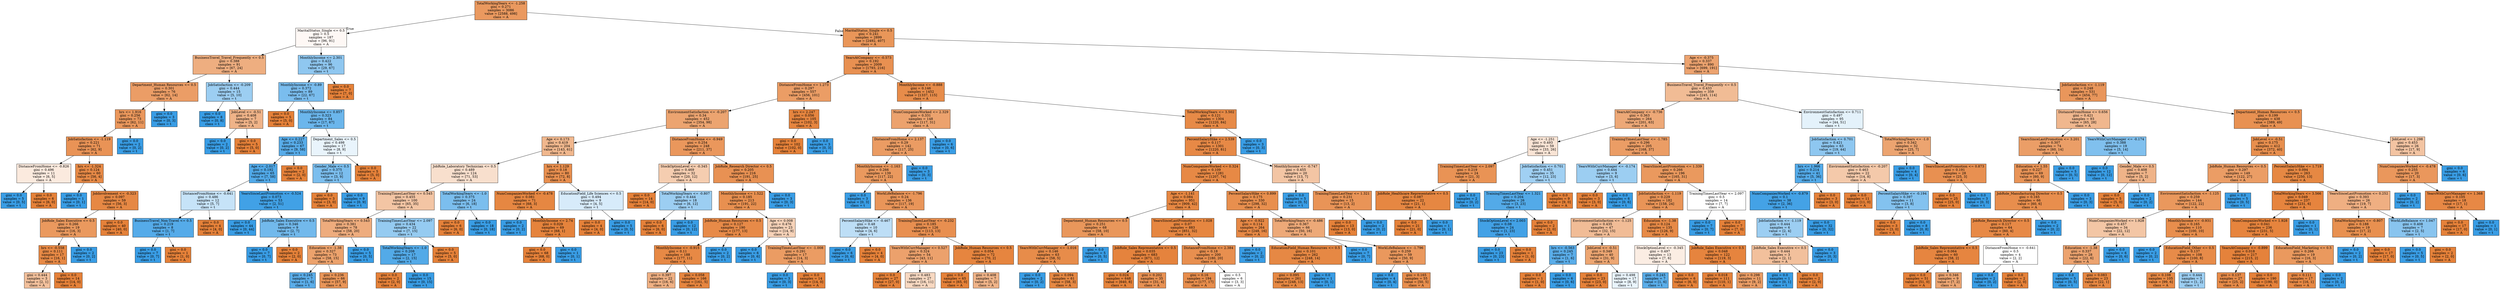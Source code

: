digraph Tree {
node [shape=box, style="filled", color="black"] ;
0 [label="TotalWorkingYears <= -1.258\ngini = 0.271\nsamples = 3086\nvalue = [2588, 498]\nclass = A", fillcolor="#ea995f"] ;
1 [label="MaritalStatus_Single <= 0.5\ngini = 0.5\nsamples = 187\nvalue = [96, 91]\nclass = A", fillcolor="#fef8f5"] ;
0 -> 1 [labeldistance=2.5, labelangle=45, headlabel="True"] ;
2 [label="BusinessTravel_Travel_Frequently <= 0.5\ngini = 0.388\nsamples = 91\nvalue = [67, 24]\nclass = A", fillcolor="#eeae80"] ;
1 -> 2 ;
3 [label="Department_Human Resources <= 0.5\ngini = 0.301\nsamples = 76\nvalue = [62, 14]\nclass = A", fillcolor="#eb9d66"] ;
2 -> 3 ;
4 [label="hrs <= 1.916\ngini = 0.256\nsamples = 73\nvalue = [62, 11]\nclass = A", fillcolor="#ea975c"] ;
3 -> 4 ;
5 [label="JobSatisfaction <= -1.119\ngini = 0.221\nsamples = 71\nvalue = [62, 9]\nclass = A", fillcolor="#e99356"] ;
4 -> 5 ;
6 [label="DistanceFromHome <= -0.826\ngini = 0.496\nsamples = 11\nvalue = [6, 5]\nclass = A", fillcolor="#fbeade"] ;
5 -> 6 ;
7 [label="gini = 0.0\nsamples = 5\nvalue = [0, 5]\nclass = t", fillcolor="#399de5"] ;
6 -> 7 ;
8 [label="gini = 0.0\nsamples = 6\nvalue = [6, 0]\nclass = A", fillcolor="#e58139"] ;
6 -> 8 ;
9 [label="hrs <= -1.324\ngini = 0.124\nsamples = 60\nvalue = [56, 4]\nclass = A", fillcolor="#e78a47"] ;
5 -> 9 ;
10 [label="gini = 0.0\nsamples = 1\nvalue = [0, 1]\nclass = t", fillcolor="#399de5"] ;
9 -> 10 ;
11 [label="JobInvolvement <= -0.323\ngini = 0.097\nsamples = 59\nvalue = [56, 3]\nclass = A", fillcolor="#e68844"] ;
9 -> 11 ;
12 [label="JobRole_Sales Executive <= 0.5\ngini = 0.266\nsamples = 19\nvalue = [16, 3]\nclass = A", fillcolor="#ea995e"] ;
11 -> 12 ;
13 [label="hrs <= -0.558\ngini = 0.111\nsamples = 17\nvalue = [16, 1]\nclass = A", fillcolor="#e78945"] ;
12 -> 13 ;
14 [label="gini = 0.444\nsamples = 3\nvalue = [2, 1]\nclass = A", fillcolor="#f2c09c"] ;
13 -> 14 ;
15 [label="gini = 0.0\nsamples = 14\nvalue = [14, 0]\nclass = A", fillcolor="#e58139"] ;
13 -> 15 ;
16 [label="gini = 0.0\nsamples = 2\nvalue = [0, 2]\nclass = t", fillcolor="#399de5"] ;
12 -> 16 ;
17 [label="gini = 0.0\nsamples = 40\nvalue = [40, 0]\nclass = A", fillcolor="#e58139"] ;
11 -> 17 ;
18 [label="gini = 0.0\nsamples = 2\nvalue = [0, 2]\nclass = t", fillcolor="#399de5"] ;
4 -> 18 ;
19 [label="gini = 0.0\nsamples = 3\nvalue = [0, 3]\nclass = t", fillcolor="#399de5"] ;
3 -> 19 ;
20 [label="JobSatisfaction <= -0.209\ngini = 0.444\nsamples = 15\nvalue = [5, 10]\nclass = t", fillcolor="#9ccef2"] ;
2 -> 20 ;
21 [label="gini = 0.0\nsamples = 8\nvalue = [0, 8]\nclass = t", fillcolor="#399de5"] ;
20 -> 21 ;
22 [label="JobLevel <= -0.51\ngini = 0.408\nsamples = 7\nvalue = [5, 2]\nclass = A", fillcolor="#efb388"] ;
20 -> 22 ;
23 [label="gini = 0.0\nsamples = 2\nvalue = [0, 2]\nclass = t", fillcolor="#399de5"] ;
22 -> 23 ;
24 [label="gini = 0.0\nsamples = 5\nvalue = [5, 0]\nclass = A", fillcolor="#e58139"] ;
22 -> 24 ;
25 [label="MonthlyIncome <= 2.301\ngini = 0.422\nsamples = 96\nvalue = [29, 67]\nclass = t", fillcolor="#8fc7f0"] ;
1 -> 25 ;
26 [label="MonthlyIncome <= -0.89\ngini = 0.372\nsamples = 89\nvalue = [22, 67]\nclass = t", fillcolor="#7abdee"] ;
25 -> 26 ;
27 [label="gini = 0.0\nsamples = 5\nvalue = [5, 0]\nclass = A", fillcolor="#e58139"] ;
26 -> 27 ;
28 [label="MonthlyIncome <= 0.857\ngini = 0.323\nsamples = 84\nvalue = [17, 67]\nclass = t", fillcolor="#6bb6ec"] ;
26 -> 28 ;
29 [label="Age <= 0.227\ngini = 0.233\nsamples = 67\nvalue = [9, 58]\nclass = t", fillcolor="#58ace9"] ;
28 -> 29 ;
30 [label="Age <= -2.017\ngini = 0.192\nsamples = 65\nvalue = [7, 58]\nclass = t", fillcolor="#51a9e8"] ;
29 -> 30 ;
31 [label="DistanceFromHome <= -0.641\ngini = 0.486\nsamples = 12\nvalue = [5, 7]\nclass = t", fillcolor="#c6e3f8"] ;
30 -> 31 ;
32 [label="BusinessTravel_Non-Travel <= 0.5\ngini = 0.219\nsamples = 8\nvalue = [1, 7]\nclass = t", fillcolor="#55abe9"] ;
31 -> 32 ;
33 [label="gini = 0.0\nsamples = 7\nvalue = [0, 7]\nclass = t", fillcolor="#399de5"] ;
32 -> 33 ;
34 [label="gini = 0.0\nsamples = 1\nvalue = [1, 0]\nclass = A", fillcolor="#e58139"] ;
32 -> 34 ;
35 [label="gini = 0.0\nsamples = 4\nvalue = [4, 0]\nclass = A", fillcolor="#e58139"] ;
31 -> 35 ;
36 [label="YearsSinceLastPromotion <= -0.524\ngini = 0.073\nsamples = 53\nvalue = [2, 51]\nclass = t", fillcolor="#41a1e6"] ;
30 -> 36 ;
37 [label="gini = 0.0\nsamples = 44\nvalue = [0, 44]\nclass = t", fillcolor="#399de5"] ;
36 -> 37 ;
38 [label="JobRole_Sales Executive <= 0.5\ngini = 0.346\nsamples = 9\nvalue = [2, 7]\nclass = t", fillcolor="#72b9ec"] ;
36 -> 38 ;
39 [label="gini = 0.0\nsamples = 7\nvalue = [0, 7]\nclass = t", fillcolor="#399de5"] ;
38 -> 39 ;
40 [label="gini = 0.0\nsamples = 2\nvalue = [2, 0]\nclass = A", fillcolor="#e58139"] ;
38 -> 40 ;
41 [label="gini = 0.0\nsamples = 2\nvalue = [2, 0]\nclass = A", fillcolor="#e58139"] ;
29 -> 41 ;
42 [label="Department_Sales <= 0.5\ngini = 0.498\nsamples = 17\nvalue = [8, 9]\nclass = t", fillcolor="#e9f4fc"] ;
28 -> 42 ;
43 [label="Gender_Male <= 0.5\ngini = 0.375\nsamples = 12\nvalue = [3, 9]\nclass = t", fillcolor="#7bbeee"] ;
42 -> 43 ;
44 [label="gini = 0.0\nsamples = 3\nvalue = [3, 0]\nclass = A", fillcolor="#e58139"] ;
43 -> 44 ;
45 [label="gini = 0.0\nsamples = 9\nvalue = [0, 9]\nclass = t", fillcolor="#399de5"] ;
43 -> 45 ;
46 [label="gini = 0.0\nsamples = 5\nvalue = [5, 0]\nclass = A", fillcolor="#e58139"] ;
42 -> 46 ;
47 [label="gini = 0.0\nsamples = 7\nvalue = [7, 0]\nclass = A", fillcolor="#e58139"] ;
25 -> 47 ;
48 [label="MaritalStatus_Single <= 0.5\ngini = 0.241\nsamples = 2899\nvalue = [2492, 407]\nclass = A", fillcolor="#e99659"] ;
0 -> 48 [labeldistance=2.5, labelangle=-45, headlabel="False"] ;
49 [label="YearsAtCompany <= -0.573\ngini = 0.192\nsamples = 2009\nvalue = [1793, 216]\nclass = A", fillcolor="#e89051"] ;
48 -> 49 ;
50 [label="DistanceFromHome <= 1.273\ngini = 0.297\nsamples = 557\nvalue = [456, 101]\nclass = A", fillcolor="#eb9d65"] ;
49 -> 50 ;
51 [label="EnvironmentSatisfaction <= -0.207\ngini = 0.34\nsamples = 452\nvalue = [354, 98]\nclass = A", fillcolor="#eca470"] ;
50 -> 51 ;
52 [label="Age <= 0.173\ngini = 0.419\nsamples = 204\nvalue = [143, 61]\nclass = A", fillcolor="#f0b78d"] ;
51 -> 52 ;
53 [label="JobRole_Laboratory Technician <= 0.5\ngini = 0.489\nsamples = 124\nvalue = [71, 53]\nclass = A", fillcolor="#f8dfcd"] ;
52 -> 53 ;
54 [label="TrainingTimesLastYear <= 0.545\ngini = 0.455\nsamples = 100\nvalue = [65, 35]\nclass = A", fillcolor="#f3c5a4"] ;
53 -> 54 ;
55 [label="TotalWorkingYears <= 0.543\ngini = 0.381\nsamples = 78\nvalue = [58, 20]\nclass = A", fillcolor="#eeac7d"] ;
54 -> 55 ;
56 [label="Education <= -1.38\ngini = 0.327\nsamples = 73\nvalue = [58, 15]\nclass = A", fillcolor="#eca26c"] ;
55 -> 56 ;
57 [label="gini = 0.245\nsamples = 7\nvalue = [1, 6]\nclass = t", fillcolor="#5aade9"] ;
56 -> 57 ;
58 [label="gini = 0.236\nsamples = 66\nvalue = [57, 9]\nclass = A", fillcolor="#e99558"] ;
56 -> 58 ;
59 [label="gini = 0.0\nsamples = 5\nvalue = [0, 5]\nclass = t", fillcolor="#399de5"] ;
55 -> 59 ;
60 [label="TrainingTimesLastYear <= 2.097\ngini = 0.434\nsamples = 22\nvalue = [7, 15]\nclass = t", fillcolor="#95cbf1"] ;
54 -> 60 ;
61 [label="TotalWorkingYears <= -1.0\ngini = 0.208\nsamples = 17\nvalue = [2, 15]\nclass = t", fillcolor="#53aae8"] ;
60 -> 61 ;
62 [label="gini = 0.0\nsamples = 2\nvalue = [2, 0]\nclass = A", fillcolor="#e58139"] ;
61 -> 62 ;
63 [label="gini = 0.0\nsamples = 15\nvalue = [0, 15]\nclass = t", fillcolor="#399de5"] ;
61 -> 63 ;
64 [label="gini = 0.0\nsamples = 5\nvalue = [5, 0]\nclass = A", fillcolor="#e58139"] ;
60 -> 64 ;
65 [label="TotalWorkingYears <= -1.0\ngini = 0.375\nsamples = 24\nvalue = [6, 18]\nclass = t", fillcolor="#7bbeee"] ;
53 -> 65 ;
66 [label="gini = 0.0\nsamples = 6\nvalue = [6, 0]\nclass = A", fillcolor="#e58139"] ;
65 -> 66 ;
67 [label="gini = 0.0\nsamples = 18\nvalue = [0, 18]\nclass = t", fillcolor="#399de5"] ;
65 -> 67 ;
68 [label="hrs <= 1.129\ngini = 0.18\nsamples = 80\nvalue = [72, 8]\nclass = A", fillcolor="#e88f4f"] ;
52 -> 68 ;
69 [label="NumCompaniesWorked <= -0.478\ngini = 0.081\nsamples = 71\nvalue = [68, 3]\nclass = A", fillcolor="#e68742"] ;
68 -> 69 ;
70 [label="gini = 0.0\nsamples = 2\nvalue = [0, 2]\nclass = t", fillcolor="#399de5"] ;
69 -> 70 ;
71 [label="MonthlyIncome <= 2.74\ngini = 0.029\nsamples = 69\nvalue = [68, 1]\nclass = A", fillcolor="#e5833c"] ;
69 -> 71 ;
72 [label="gini = 0.0\nsamples = 68\nvalue = [68, 0]\nclass = A", fillcolor="#e58139"] ;
71 -> 72 ;
73 [label="gini = 0.0\nsamples = 1\nvalue = [0, 1]\nclass = t", fillcolor="#399de5"] ;
71 -> 73 ;
74 [label="EducationField_Life Sciences <= 0.5\ngini = 0.494\nsamples = 9\nvalue = [4, 5]\nclass = t", fillcolor="#d7ebfa"] ;
68 -> 74 ;
75 [label="gini = 0.0\nsamples = 4\nvalue = [4, 0]\nclass = A", fillcolor="#e58139"] ;
74 -> 75 ;
76 [label="gini = 0.0\nsamples = 5\nvalue = [0, 5]\nclass = t", fillcolor="#399de5"] ;
74 -> 76 ;
77 [label="DistanceFromHome <= -0.949\ngini = 0.254\nsamples = 248\nvalue = [211, 37]\nclass = A", fillcolor="#ea975c"] ;
51 -> 77 ;
78 [label="StockOptionLevel <= -0.345\ngini = 0.469\nsamples = 32\nvalue = [20, 12]\nclass = A", fillcolor="#f5cdb0"] ;
77 -> 78 ;
79 [label="gini = 0.0\nsamples = 14\nvalue = [14, 0]\nclass = A", fillcolor="#e58139"] ;
78 -> 79 ;
80 [label="TotalWorkingYears <= -0.807\ngini = 0.444\nsamples = 18\nvalue = [6, 12]\nclass = t", fillcolor="#9ccef2"] ;
78 -> 80 ;
81 [label="gini = 0.0\nsamples = 6\nvalue = [6, 0]\nclass = A", fillcolor="#e58139"] ;
80 -> 81 ;
82 [label="gini = 0.0\nsamples = 12\nvalue = [0, 12]\nclass = t", fillcolor="#399de5"] ;
80 -> 82 ;
83 [label="JobRole_Research Director <= 0.5\ngini = 0.205\nsamples = 216\nvalue = [191, 25]\nclass = A", fillcolor="#e89153"] ;
77 -> 83 ;
84 [label="MonthlyIncome <= 1.522\ngini = 0.185\nsamples = 213\nvalue = [191, 22]\nclass = A", fillcolor="#e89050"] ;
83 -> 84 ;
85 [label="JobRole_Human Resources <= 0.5\ngini = 0.127\nsamples = 190\nvalue = [177, 13]\nclass = A", fillcolor="#e78a48"] ;
84 -> 85 ;
86 [label="MonthlyIncome <= -0.915\ngini = 0.11\nsamples = 188\nvalue = [177, 11]\nclass = A", fillcolor="#e78945"] ;
85 -> 86 ;
87 [label="gini = 0.397\nsamples = 22\nvalue = [16, 6]\nclass = A", fillcolor="#efb083"] ;
86 -> 87 ;
88 [label="gini = 0.058\nsamples = 166\nvalue = [161, 5]\nclass = A", fillcolor="#e6853f"] ;
86 -> 88 ;
89 [label="gini = 0.0\nsamples = 2\nvalue = [0, 2]\nclass = t", fillcolor="#399de5"] ;
85 -> 89 ;
90 [label="Age <= 0.008\ngini = 0.476\nsamples = 23\nvalue = [14, 9]\nclass = A", fillcolor="#f6d2b8"] ;
84 -> 90 ;
91 [label="gini = 0.0\nsamples = 6\nvalue = [0, 6]\nclass = t", fillcolor="#399de5"] ;
90 -> 91 ;
92 [label="TrainingTimesLastYear <= -1.008\ngini = 0.291\nsamples = 17\nvalue = [14, 3]\nclass = A", fillcolor="#eb9c63"] ;
90 -> 92 ;
93 [label="gini = 0.0\nsamples = 3\nvalue = [0, 3]\nclass = t", fillcolor="#399de5"] ;
92 -> 93 ;
94 [label="gini = 0.0\nsamples = 14\nvalue = [14, 0]\nclass = A", fillcolor="#e58139"] ;
92 -> 94 ;
95 [label="gini = 0.0\nsamples = 3\nvalue = [0, 3]\nclass = t", fillcolor="#399de5"] ;
83 -> 95 ;
96 [label="hrs <= 2.247\ngini = 0.056\nsamples = 105\nvalue = [102, 3]\nclass = A", fillcolor="#e6853f"] ;
50 -> 96 ;
97 [label="gini = 0.0\nsamples = 102\nvalue = [102, 0]\nclass = A", fillcolor="#e58139"] ;
96 -> 97 ;
98 [label="gini = 0.0\nsamples = 3\nvalue = [0, 3]\nclass = t", fillcolor="#399de5"] ;
96 -> 98 ;
99 [label="MonthlyIncome <= -0.888\ngini = 0.146\nsamples = 1452\nvalue = [1337, 115]\nclass = A", fillcolor="#e78c4a"] ;
49 -> 99 ;
100 [label="NumCompaniesWorked <= 2.329\ngini = 0.331\nsamples = 148\nvalue = [117, 31]\nclass = A", fillcolor="#eca26d"] ;
99 -> 100 ;
101 [label="DistanceFromHome <= 2.137\ngini = 0.29\nsamples = 142\nvalue = [117, 25]\nclass = A", fillcolor="#eb9c63"] ;
100 -> 101 ;
102 [label="MonthlyIncome <= -1.163\ngini = 0.266\nsamples = 139\nvalue = [117, 22]\nclass = A", fillcolor="#ea995e"] ;
101 -> 102 ;
103 [label="gini = 0.0\nsamples = 3\nvalue = [0, 3]\nclass = t", fillcolor="#399de5"] ;
102 -> 103 ;
104 [label="WorkLifeBalance <= -1.796\ngini = 0.24\nsamples = 136\nvalue = [117, 19]\nclass = A", fillcolor="#e99559"] ;
102 -> 104 ;
105 [label="PercentSalaryHike <= -0.467\ngini = 0.48\nsamples = 10\nvalue = [4, 6]\nclass = t", fillcolor="#bddef6"] ;
104 -> 105 ;
106 [label="gini = 0.0\nsamples = 6\nvalue = [0, 6]\nclass = t", fillcolor="#399de5"] ;
105 -> 106 ;
107 [label="gini = 0.0\nsamples = 4\nvalue = [4, 0]\nclass = A", fillcolor="#e58139"] ;
105 -> 107 ;
108 [label="TrainingTimesLastYear <= -0.232\ngini = 0.185\nsamples = 126\nvalue = [113, 13]\nclass = A", fillcolor="#e88f50"] ;
104 -> 108 ;
109 [label="YearsWithCurrManager <= 0.527\ngini = 0.324\nsamples = 54\nvalue = [43, 11]\nclass = A", fillcolor="#eca16c"] ;
108 -> 109 ;
110 [label="gini = 0.0\nsamples = 27\nvalue = [27, 0]\nclass = A", fillcolor="#e58139"] ;
109 -> 110 ;
111 [label="gini = 0.483\nsamples = 27\nvalue = [16, 11]\nclass = A", fillcolor="#f7d8c1"] ;
109 -> 111 ;
112 [label="JobRole_Human Resources <= 0.5\ngini = 0.054\nsamples = 72\nvalue = [70, 2]\nclass = A", fillcolor="#e6853f"] ;
108 -> 112 ;
113 [label="gini = 0.0\nsamples = 65\nvalue = [65, 0]\nclass = A", fillcolor="#e58139"] ;
112 -> 113 ;
114 [label="gini = 0.408\nsamples = 7\nvalue = [5, 2]\nclass = A", fillcolor="#efb388"] ;
112 -> 114 ;
115 [label="gini = 0.0\nsamples = 3\nvalue = [0, 3]\nclass = t", fillcolor="#399de5"] ;
101 -> 115 ;
116 [label="gini = 0.0\nsamples = 6\nvalue = [0, 6]\nclass = t", fillcolor="#399de5"] ;
100 -> 116 ;
117 [label="TotalWorkingYears <= 3.502\ngini = 0.121\nsamples = 1304\nvalue = [1220, 84]\nclass = A", fillcolor="#e78a47"] ;
99 -> 117 ;
118 [label="PercentSalaryHike <= 2.539\ngini = 0.117\nsamples = 1301\nvalue = [1220, 81]\nclass = A", fillcolor="#e78946"] ;
117 -> 118 ;
119 [label="NumCompaniesWorked <= 0.324\ngini = 0.109\nsamples = 1281\nvalue = [1207, 74]\nclass = A", fillcolor="#e78945"] ;
118 -> 119 ;
120 [label="Age <= -1.141\ngini = 0.084\nsamples = 951\nvalue = [909, 42]\nclass = A", fillcolor="#e68742"] ;
119 -> 120 ;
121 [label="Department_Human Resources <= 0.5\ngini = 0.251\nsamples = 68\nvalue = [58, 10]\nclass = A", fillcolor="#e9975b"] ;
120 -> 121 ;
122 [label="YearsWithCurrManager <= -1.016\ngini = 0.146\nsamples = 63\nvalue = [58, 5]\nclass = A", fillcolor="#e78c4a"] ;
121 -> 122 ;
123 [label="gini = 0.0\nsamples = 2\nvalue = [0, 2]\nclass = t", fillcolor="#399de5"] ;
122 -> 123 ;
124 [label="gini = 0.094\nsamples = 61\nvalue = [58, 3]\nclass = A", fillcolor="#e68843"] ;
122 -> 124 ;
125 [label="gini = 0.0\nsamples = 5\nvalue = [0, 5]\nclass = t", fillcolor="#399de5"] ;
121 -> 125 ;
126 [label="YearsSinceLastPromotion <= 1.028\ngini = 0.07\nsamples = 883\nvalue = [851, 32]\nclass = A", fillcolor="#e68640"] ;
120 -> 126 ;
127 [label="JobRole_Sales Representative <= 0.5\ngini = 0.035\nsamples = 683\nvalue = [671, 12]\nclass = A", fillcolor="#e5833d"] ;
126 -> 127 ;
128 [label="gini = 0.024\nsamples = 648\nvalue = [640, 8]\nclass = A", fillcolor="#e5833b"] ;
127 -> 128 ;
129 [label="gini = 0.202\nsamples = 35\nvalue = [31, 4]\nclass = A", fillcolor="#e89153"] ;
127 -> 129 ;
130 [label="DistanceFromHome <= 2.384\ngini = 0.18\nsamples = 200\nvalue = [180, 20]\nclass = A", fillcolor="#e88f4f"] ;
126 -> 130 ;
131 [label="gini = 0.16\nsamples = 194\nvalue = [177, 17]\nclass = A", fillcolor="#e78d4c"] ;
130 -> 131 ;
132 [label="gini = 0.5\nsamples = 6\nvalue = [3, 3]\nclass = A", fillcolor="#ffffff"] ;
130 -> 132 ;
133 [label="PercentSalaryHike <= 0.899\ngini = 0.175\nsamples = 330\nvalue = [298, 32]\nclass = A", fillcolor="#e88f4e"] ;
119 -> 133 ;
134 [label="Age <= -0.922\ngini = 0.114\nsamples = 264\nvalue = [248, 16]\nclass = A", fillcolor="#e78946"] ;
133 -> 134 ;
135 [label="gini = 0.0\nsamples = 2\nvalue = [0, 2]\nclass = t", fillcolor="#399de5"] ;
134 -> 135 ;
136 [label="EducationField_Human Resources <= 0.5\ngini = 0.101\nsamples = 262\nvalue = [248, 14]\nclass = A", fillcolor="#e68844"] ;
134 -> 136 ;
137 [label="gini = 0.095\nsamples = 261\nvalue = [248, 13]\nclass = A", fillcolor="#e68843"] ;
136 -> 137 ;
138 [label="gini = 0.0\nsamples = 1\nvalue = [0, 1]\nclass = t", fillcolor="#399de5"] ;
136 -> 138 ;
139 [label="TotalWorkingYears <= -0.486\ngini = 0.367\nsamples = 66\nvalue = [50, 16]\nclass = A", fillcolor="#eda978"] ;
133 -> 139 ;
140 [label="gini = 0.0\nsamples = 7\nvalue = [0, 7]\nclass = t", fillcolor="#399de5"] ;
139 -> 140 ;
141 [label="WorkLifeBalance <= -1.796\ngini = 0.259\nsamples = 59\nvalue = [50, 9]\nclass = A", fillcolor="#ea985d"] ;
139 -> 141 ;
142 [label="gini = 0.0\nsamples = 4\nvalue = [0, 4]\nclass = t", fillcolor="#399de5"] ;
141 -> 142 ;
143 [label="gini = 0.165\nsamples = 55\nvalue = [50, 5]\nclass = A", fillcolor="#e88e4d"] ;
141 -> 143 ;
144 [label="MonthlyIncome <= -0.747\ngini = 0.455\nsamples = 20\nvalue = [13, 7]\nclass = A", fillcolor="#f3c5a4"] ;
118 -> 144 ;
145 [label="gini = 0.0\nsamples = 5\nvalue = [0, 5]\nclass = t", fillcolor="#399de5"] ;
144 -> 145 ;
146 [label="TrainingTimesLastYear <= 1.321\ngini = 0.231\nsamples = 15\nvalue = [13, 2]\nclass = A", fillcolor="#e99457"] ;
144 -> 146 ;
147 [label="gini = 0.0\nsamples = 13\nvalue = [13, 0]\nclass = A", fillcolor="#e58139"] ;
146 -> 147 ;
148 [label="gini = 0.0\nsamples = 2\nvalue = [0, 2]\nclass = t", fillcolor="#399de5"] ;
146 -> 148 ;
149 [label="gini = 0.0\nsamples = 3\nvalue = [0, 3]\nclass = t", fillcolor="#399de5"] ;
117 -> 149 ;
150 [label="Age <= -0.375\ngini = 0.337\nsamples = 890\nvalue = [699, 191]\nclass = A", fillcolor="#eca36f"] ;
48 -> 150 ;
151 [label="BusinessTravel_Travel_Frequently <= 0.5\ngini = 0.433\nsamples = 359\nvalue = [245, 114]\nclass = A", fillcolor="#f1bc95"] ;
150 -> 151 ;
152 [label="YearsAtCompany <= -0.736\ngini = 0.363\nsamples = 264\nvalue = [201, 63]\nclass = A", fillcolor="#eda877"] ;
151 -> 152 ;
153 [label="Age <= -1.251\ngini = 0.493\nsamples = 59\nvalue = [33, 26]\nclass = A", fillcolor="#f9e4d5"] ;
152 -> 153 ;
154 [label="TrainingTimesLastYear <= 2.097\ngini = 0.219\nsamples = 24\nvalue = [21, 3]\nclass = A", fillcolor="#e99355"] ;
153 -> 154 ;
155 [label="JobRole_Healthcare Representative <= 0.5\ngini = 0.087\nsamples = 22\nvalue = [21, 1]\nclass = A", fillcolor="#e68742"] ;
154 -> 155 ;
156 [label="gini = 0.0\nsamples = 21\nvalue = [21, 0]\nclass = A", fillcolor="#e58139"] ;
155 -> 156 ;
157 [label="gini = 0.0\nsamples = 1\nvalue = [0, 1]\nclass = t", fillcolor="#399de5"] ;
155 -> 157 ;
158 [label="gini = 0.0\nsamples = 2\nvalue = [0, 2]\nclass = t", fillcolor="#399de5"] ;
154 -> 158 ;
159 [label="JobSatisfaction <= 0.701\ngini = 0.451\nsamples = 35\nvalue = [12, 23]\nclass = t", fillcolor="#a0d0f3"] ;
153 -> 159 ;
160 [label="TrainingTimesLastYear <= 1.321\ngini = 0.204\nsamples = 26\nvalue = [3, 23]\nclass = t", fillcolor="#53aae8"] ;
159 -> 160 ;
161 [label="StockOptionLevel <= 2.003\ngini = 0.08\nsamples = 24\nvalue = [1, 23]\nclass = t", fillcolor="#42a1e6"] ;
160 -> 161 ;
162 [label="gini = 0.0\nsamples = 23\nvalue = [0, 23]\nclass = t", fillcolor="#399de5"] ;
161 -> 162 ;
163 [label="gini = 0.0\nsamples = 1\nvalue = [1, 0]\nclass = A", fillcolor="#e58139"] ;
161 -> 163 ;
164 [label="gini = 0.0\nsamples = 2\nvalue = [2, 0]\nclass = A", fillcolor="#e58139"] ;
160 -> 164 ;
165 [label="gini = 0.0\nsamples = 9\nvalue = [9, 0]\nclass = A", fillcolor="#e58139"] ;
159 -> 165 ;
166 [label="TrainingTimesLastYear <= -1.785\ngini = 0.296\nsamples = 205\nvalue = [168, 37]\nclass = A", fillcolor="#eb9d65"] ;
152 -> 166 ;
167 [label="YearsWithCurrManager <= -0.174\ngini = 0.444\nsamples = 9\nvalue = [3, 6]\nclass = t", fillcolor="#9ccef2"] ;
166 -> 167 ;
168 [label="gini = 0.0\nsamples = 3\nvalue = [3, 0]\nclass = A", fillcolor="#e58139"] ;
167 -> 168 ;
169 [label="gini = 0.0\nsamples = 6\nvalue = [0, 6]\nclass = t", fillcolor="#399de5"] ;
167 -> 169 ;
170 [label="YearsSinceLastPromotion <= 1.339\ngini = 0.266\nsamples = 196\nvalue = [165, 31]\nclass = A", fillcolor="#ea995e"] ;
166 -> 170 ;
171 [label="JobSatisfaction <= -1.119\ngini = 0.229\nsamples = 182\nvalue = [158, 24]\nclass = A", fillcolor="#e99457"] ;
170 -> 171 ;
172 [label="EnvironmentSatisfaction <= -1.125\ngini = 0.435\nsamples = 47\nvalue = [32, 15]\nclass = A", fillcolor="#f1bc96"] ;
171 -> 172 ;
173 [label="hrs <= -0.563\ngini = 0.245\nsamples = 7\nvalue = [1, 6]\nclass = t", fillcolor="#5aade9"] ;
172 -> 173 ;
174 [label="gini = 0.0\nsamples = 1\nvalue = [1, 0]\nclass = A", fillcolor="#e58139"] ;
173 -> 174 ;
175 [label="gini = 0.0\nsamples = 6\nvalue = [0, 6]\nclass = t", fillcolor="#399de5"] ;
173 -> 175 ;
176 [label="JobLevel <= -0.51\ngini = 0.349\nsamples = 40\nvalue = [31, 9]\nclass = A", fillcolor="#eda672"] ;
172 -> 176 ;
177 [label="gini = 0.0\nsamples = 23\nvalue = [23, 0]\nclass = A", fillcolor="#e58139"] ;
176 -> 177 ;
178 [label="gini = 0.498\nsamples = 17\nvalue = [8, 9]\nclass = t", fillcolor="#e9f4fc"] ;
176 -> 178 ;
179 [label="Education <= -1.38\ngini = 0.124\nsamples = 135\nvalue = [126, 9]\nclass = A", fillcolor="#e78a47"] ;
171 -> 179 ;
180 [label="StockOptionLevel <= -0.345\ngini = 0.497\nsamples = 13\nvalue = [7, 6]\nclass = A", fillcolor="#fbede3"] ;
179 -> 180 ;
181 [label="gini = 0.245\nsamples = 7\nvalue = [1, 6]\nclass = t", fillcolor="#5aade9"] ;
180 -> 181 ;
182 [label="gini = 0.0\nsamples = 6\nvalue = [6, 0]\nclass = A", fillcolor="#e58139"] ;
180 -> 182 ;
183 [label="JobRole_Sales Executive <= 0.5\ngini = 0.048\nsamples = 122\nvalue = [119, 3]\nclass = A", fillcolor="#e6843e"] ;
179 -> 183 ;
184 [label="gini = 0.018\nsamples = 111\nvalue = [110, 1]\nclass = A", fillcolor="#e5823b"] ;
183 -> 184 ;
185 [label="gini = 0.298\nsamples = 11\nvalue = [9, 2]\nclass = A", fillcolor="#eb9d65"] ;
183 -> 185 ;
186 [label="TrainingTimesLastYear <= 2.097\ngini = 0.5\nsamples = 14\nvalue = [7, 7]\nclass = A", fillcolor="#ffffff"] ;
170 -> 186 ;
187 [label="gini = 0.0\nsamples = 7\nvalue = [0, 7]\nclass = t", fillcolor="#399de5"] ;
186 -> 187 ;
188 [label="gini = 0.0\nsamples = 7\nvalue = [7, 0]\nclass = A", fillcolor="#e58139"] ;
186 -> 188 ;
189 [label="EnvironmentSatisfaction <= 0.711\ngini = 0.497\nsamples = 95\nvalue = [44, 51]\nclass = t", fillcolor="#e4f2fb"] ;
151 -> 189 ;
190 [label="JobSatisfaction <= 0.701\ngini = 0.421\nsamples = 63\nvalue = [19, 44]\nclass = t", fillcolor="#8ec7f0"] ;
189 -> 190 ;
191 [label="hrs <= 1.966\ngini = 0.214\nsamples = 41\nvalue = [5, 36]\nclass = t", fillcolor="#54abe9"] ;
190 -> 191 ;
192 [label="NumCompaniesWorked <= -0.879\ngini = 0.1\nsamples = 38\nvalue = [2, 36]\nclass = t", fillcolor="#44a2e6"] ;
191 -> 192 ;
193 [label="JobSatisfaction <= -1.119\ngini = 0.444\nsamples = 6\nvalue = [2, 4]\nclass = t", fillcolor="#9ccef2"] ;
192 -> 193 ;
194 [label="JobRole_Sales Executive <= 0.5\ngini = 0.444\nsamples = 3\nvalue = [2, 1]\nclass = A", fillcolor="#f2c09c"] ;
193 -> 194 ;
195 [label="gini = 0.0\nsamples = 1\nvalue = [0, 1]\nclass = t", fillcolor="#399de5"] ;
194 -> 195 ;
196 [label="gini = 0.0\nsamples = 2\nvalue = [2, 0]\nclass = A", fillcolor="#e58139"] ;
194 -> 196 ;
197 [label="gini = 0.0\nsamples = 3\nvalue = [0, 3]\nclass = t", fillcolor="#399de5"] ;
193 -> 197 ;
198 [label="gini = 0.0\nsamples = 32\nvalue = [0, 32]\nclass = t", fillcolor="#399de5"] ;
192 -> 198 ;
199 [label="gini = 0.0\nsamples = 3\nvalue = [3, 0]\nclass = A", fillcolor="#e58139"] ;
191 -> 199 ;
200 [label="EnvironmentSatisfaction <= -0.207\ngini = 0.463\nsamples = 22\nvalue = [14, 8]\nclass = A", fillcolor="#f4c9aa"] ;
190 -> 200 ;
201 [label="gini = 0.0\nsamples = 11\nvalue = [11, 0]\nclass = A", fillcolor="#e58139"] ;
200 -> 201 ;
202 [label="PercentSalaryHike <= -0.194\ngini = 0.397\nsamples = 11\nvalue = [3, 8]\nclass = t", fillcolor="#83c2ef"] ;
200 -> 202 ;
203 [label="gini = 0.0\nsamples = 3\nvalue = [3, 0]\nclass = A", fillcolor="#e58139"] ;
202 -> 203 ;
204 [label="gini = 0.0\nsamples = 8\nvalue = [0, 8]\nclass = t", fillcolor="#399de5"] ;
202 -> 204 ;
205 [label="TotalWorkingYears <= -1.0\ngini = 0.342\nsamples = 32\nvalue = [25, 7]\nclass = A", fillcolor="#eca470"] ;
189 -> 205 ;
206 [label="gini = 0.0\nsamples = 4\nvalue = [0, 4]\nclass = t", fillcolor="#399de5"] ;
205 -> 206 ;
207 [label="YearsSinceLastPromotion <= 0.873\ngini = 0.191\nsamples = 28\nvalue = [25, 3]\nclass = A", fillcolor="#e89051"] ;
205 -> 207 ;
208 [label="gini = 0.0\nsamples = 25\nvalue = [25, 0]\nclass = A", fillcolor="#e58139"] ;
207 -> 208 ;
209 [label="gini = 0.0\nsamples = 3\nvalue = [0, 3]\nclass = t", fillcolor="#399de5"] ;
207 -> 209 ;
210 [label="JobSatisfaction <= -1.119\ngini = 0.248\nsamples = 531\nvalue = [454, 77]\nclass = A", fillcolor="#e9965b"] ;
150 -> 210 ;
211 [label="DistanceFromHome <= 0.656\ngini = 0.421\nsamples = 93\nvalue = [65, 28]\nclass = A", fillcolor="#f0b78e"] ;
210 -> 211 ;
212 [label="YearsSinceLastPromotion <= 3.201\ngini = 0.307\nsamples = 74\nvalue = [60, 14]\nclass = A", fillcolor="#eb9e67"] ;
211 -> 212 ;
213 [label="Education <= 1.55\ngini = 0.227\nsamples = 69\nvalue = [60, 9]\nclass = A", fillcolor="#e99457"] ;
212 -> 213 ;
214 [label="JobRole_Manufacturing Director <= 0.5\ngini = 0.165\nsamples = 66\nvalue = [60, 6]\nclass = A", fillcolor="#e88e4d"] ;
213 -> 214 ;
215 [label="JobRole_Research Director <= 0.5\ngini = 0.117\nsamples = 64\nvalue = [60, 4]\nclass = A", fillcolor="#e78946"] ;
214 -> 215 ;
216 [label="JobRole_Sales Representative <= 0.5\ngini = 0.064\nsamples = 60\nvalue = [58, 2]\nclass = A", fillcolor="#e68540"] ;
215 -> 216 ;
217 [label="gini = 0.0\nsamples = 51\nvalue = [51, 0]\nclass = A", fillcolor="#e58139"] ;
216 -> 217 ;
218 [label="gini = 0.346\nsamples = 9\nvalue = [7, 2]\nclass = A", fillcolor="#eca572"] ;
216 -> 218 ;
219 [label="DistanceFromHome <= -0.641\ngini = 0.5\nsamples = 4\nvalue = [2, 2]\nclass = A", fillcolor="#ffffff"] ;
215 -> 219 ;
220 [label="gini = 0.0\nsamples = 2\nvalue = [0, 2]\nclass = t", fillcolor="#399de5"] ;
219 -> 220 ;
221 [label="gini = 0.0\nsamples = 2\nvalue = [2, 0]\nclass = A", fillcolor="#e58139"] ;
219 -> 221 ;
222 [label="gini = 0.0\nsamples = 2\nvalue = [0, 2]\nclass = t", fillcolor="#399de5"] ;
214 -> 222 ;
223 [label="gini = 0.0\nsamples = 3\nvalue = [0, 3]\nclass = t", fillcolor="#399de5"] ;
213 -> 223 ;
224 [label="gini = 0.0\nsamples = 5\nvalue = [0, 5]\nclass = t", fillcolor="#399de5"] ;
212 -> 224 ;
225 [label="YearsWithCurrManager <= -0.174\ngini = 0.388\nsamples = 19\nvalue = [5, 14]\nclass = t", fillcolor="#80c0ee"] ;
211 -> 225 ;
226 [label="gini = 0.0\nsamples = 12\nvalue = [0, 12]\nclass = t", fillcolor="#399de5"] ;
225 -> 226 ;
227 [label="Gender_Male <= 0.5\ngini = 0.408\nsamples = 7\nvalue = [5, 2]\nclass = A", fillcolor="#efb388"] ;
225 -> 227 ;
228 [label="gini = 0.0\nsamples = 5\nvalue = [5, 0]\nclass = A", fillcolor="#e58139"] ;
227 -> 228 ;
229 [label="gini = 0.0\nsamples = 2\nvalue = [0, 2]\nclass = t", fillcolor="#399de5"] ;
227 -> 229 ;
230 [label="Department_Human Resources <= 0.5\ngini = 0.199\nsamples = 438\nvalue = [389, 49]\nclass = A", fillcolor="#e89152"] ;
210 -> 230 ;
231 [label="JobLevel <= -0.51\ngini = 0.175\nsamples = 412\nvalue = [372, 40]\nclass = A", fillcolor="#e88f4e"] ;
230 -> 231 ;
232 [label="JobRole_Human Resources <= 0.5\ngini = 0.297\nsamples = 149\nvalue = [122, 27]\nclass = A", fillcolor="#eb9d65"] ;
231 -> 232 ;
233 [label="EnvironmentSatisfaction <= -1.125\ngini = 0.259\nsamples = 144\nvalue = [122, 22]\nclass = A", fillcolor="#ea985d"] ;
232 -> 233 ;
234 [label="NumCompaniesWorked <= 1.928\ngini = 0.457\nsamples = 34\nvalue = [22, 12]\nclass = A", fillcolor="#f3c6a5"] ;
233 -> 234 ;
235 [label="Education <= -1.38\ngini = 0.337\nsamples = 28\nvalue = [22, 6]\nclass = A", fillcolor="#eca36f"] ;
234 -> 235 ;
236 [label="gini = 0.0\nsamples = 5\nvalue = [0, 5]\nclass = t", fillcolor="#399de5"] ;
235 -> 236 ;
237 [label="gini = 0.083\nsamples = 23\nvalue = [22, 1]\nclass = A", fillcolor="#e68742"] ;
235 -> 237 ;
238 [label="gini = 0.0\nsamples = 6\nvalue = [0, 6]\nclass = t", fillcolor="#399de5"] ;
234 -> 238 ;
239 [label="MonthlyIncome <= -0.931\ngini = 0.165\nsamples = 110\nvalue = [100, 10]\nclass = A", fillcolor="#e88e4d"] ;
233 -> 239 ;
240 [label="gini = 0.0\nsamples = 2\nvalue = [0, 2]\nclass = t", fillcolor="#399de5"] ;
239 -> 240 ;
241 [label="EducationField_Other <= 0.5\ngini = 0.137\nsamples = 108\nvalue = [100, 8]\nclass = A", fillcolor="#e78b49"] ;
239 -> 241 ;
242 [label="gini = 0.108\nsamples = 105\nvalue = [99, 6]\nclass = A", fillcolor="#e78945"] ;
241 -> 242 ;
243 [label="gini = 0.444\nsamples = 3\nvalue = [1, 2]\nclass = t", fillcolor="#9ccef2"] ;
241 -> 243 ;
244 [label="gini = 0.0\nsamples = 5\nvalue = [0, 5]\nclass = t", fillcolor="#399de5"] ;
232 -> 244 ;
245 [label="PercentSalaryHike <= 1.719\ngini = 0.094\nsamples = 263\nvalue = [250, 13]\nclass = A", fillcolor="#e68843"] ;
231 -> 245 ;
246 [label="TotalWorkingYears <= 3.566\ngini = 0.049\nsamples = 237\nvalue = [231, 6]\nclass = A", fillcolor="#e6843e"] ;
245 -> 246 ;
247 [label="NumCompaniesWorked <= 1.928\ngini = 0.041\nsamples = 236\nvalue = [231, 5]\nclass = A", fillcolor="#e6843d"] ;
246 -> 247 ;
248 [label="YearsAtCompany <= -0.899\ngini = 0.018\nsamples = 217\nvalue = [215, 2]\nclass = A", fillcolor="#e5823b"] ;
247 -> 248 ;
249 [label="gini = 0.137\nsamples = 27\nvalue = [25, 2]\nclass = A", fillcolor="#e78b49"] ;
248 -> 249 ;
250 [label="gini = 0.0\nsamples = 190\nvalue = [190, 0]\nclass = A", fillcolor="#e58139"] ;
248 -> 250 ;
251 [label="EducationField_Marketing <= 0.5\ngini = 0.266\nsamples = 19\nvalue = [16, 3]\nclass = A", fillcolor="#ea995e"] ;
247 -> 251 ;
252 [label="gini = 0.111\nsamples = 17\nvalue = [16, 1]\nclass = A", fillcolor="#e78945"] ;
251 -> 252 ;
253 [label="gini = 0.0\nsamples = 2\nvalue = [0, 2]\nclass = t", fillcolor="#399de5"] ;
251 -> 253 ;
254 [label="gini = 0.0\nsamples = 1\nvalue = [0, 1]\nclass = t", fillcolor="#399de5"] ;
246 -> 254 ;
255 [label="YearsSinceLastPromotion <= 0.252\ngini = 0.393\nsamples = 26\nvalue = [19, 7]\nclass = A", fillcolor="#efaf82"] ;
245 -> 255 ;
256 [label="TotalWorkingYears <= -0.807\ngini = 0.188\nsamples = 19\nvalue = [17, 2]\nclass = A", fillcolor="#e89050"] ;
255 -> 256 ;
257 [label="gini = 0.0\nsamples = 2\nvalue = [0, 2]\nclass = t", fillcolor="#399de5"] ;
256 -> 257 ;
258 [label="gini = 0.0\nsamples = 17\nvalue = [17, 0]\nclass = A", fillcolor="#e58139"] ;
256 -> 258 ;
259 [label="WorkLifeBalance <= 1.047\ngini = 0.408\nsamples = 7\nvalue = [2, 5]\nclass = t", fillcolor="#88c4ef"] ;
255 -> 259 ;
260 [label="gini = 0.0\nsamples = 5\nvalue = [0, 5]\nclass = t", fillcolor="#399de5"] ;
259 -> 260 ;
261 [label="gini = 0.0\nsamples = 2\nvalue = [2, 0]\nclass = A", fillcolor="#e58139"] ;
259 -> 261 ;
262 [label="JobLevel <= 1.298\ngini = 0.453\nsamples = 26\nvalue = [17, 9]\nclass = A", fillcolor="#f3c4a2"] ;
230 -> 262 ;
263 [label="NumCompaniesWorked <= -0.478\ngini = 0.255\nsamples = 20\nvalue = [17, 3]\nclass = A", fillcolor="#ea975c"] ;
262 -> 263 ;
264 [label="gini = 0.0\nsamples = 2\nvalue = [0, 2]\nclass = t", fillcolor="#399de5"] ;
263 -> 264 ;
265 [label="YearsWithCurrManager <= 1.368\ngini = 0.105\nsamples = 18\nvalue = [17, 1]\nclass = A", fillcolor="#e78845"] ;
263 -> 265 ;
266 [label="gini = 0.0\nsamples = 17\nvalue = [17, 0]\nclass = A", fillcolor="#e58139"] ;
265 -> 266 ;
267 [label="gini = 0.0\nsamples = 1\nvalue = [0, 1]\nclass = t", fillcolor="#399de5"] ;
265 -> 267 ;
268 [label="gini = 0.0\nsamples = 6\nvalue = [0, 6]\nclass = t", fillcolor="#399de5"] ;
262 -> 268 ;
}